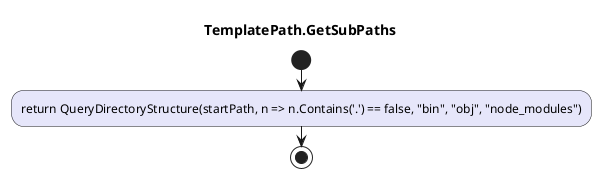 @startuml TemplatePath.GetSubPaths
title TemplatePath.GetSubPaths
start
#Lavender:return QueryDirectoryStructure(startPath, n => n.Contains('.') == false, "bin", "obj", "node_modules");
stop
@enduml
